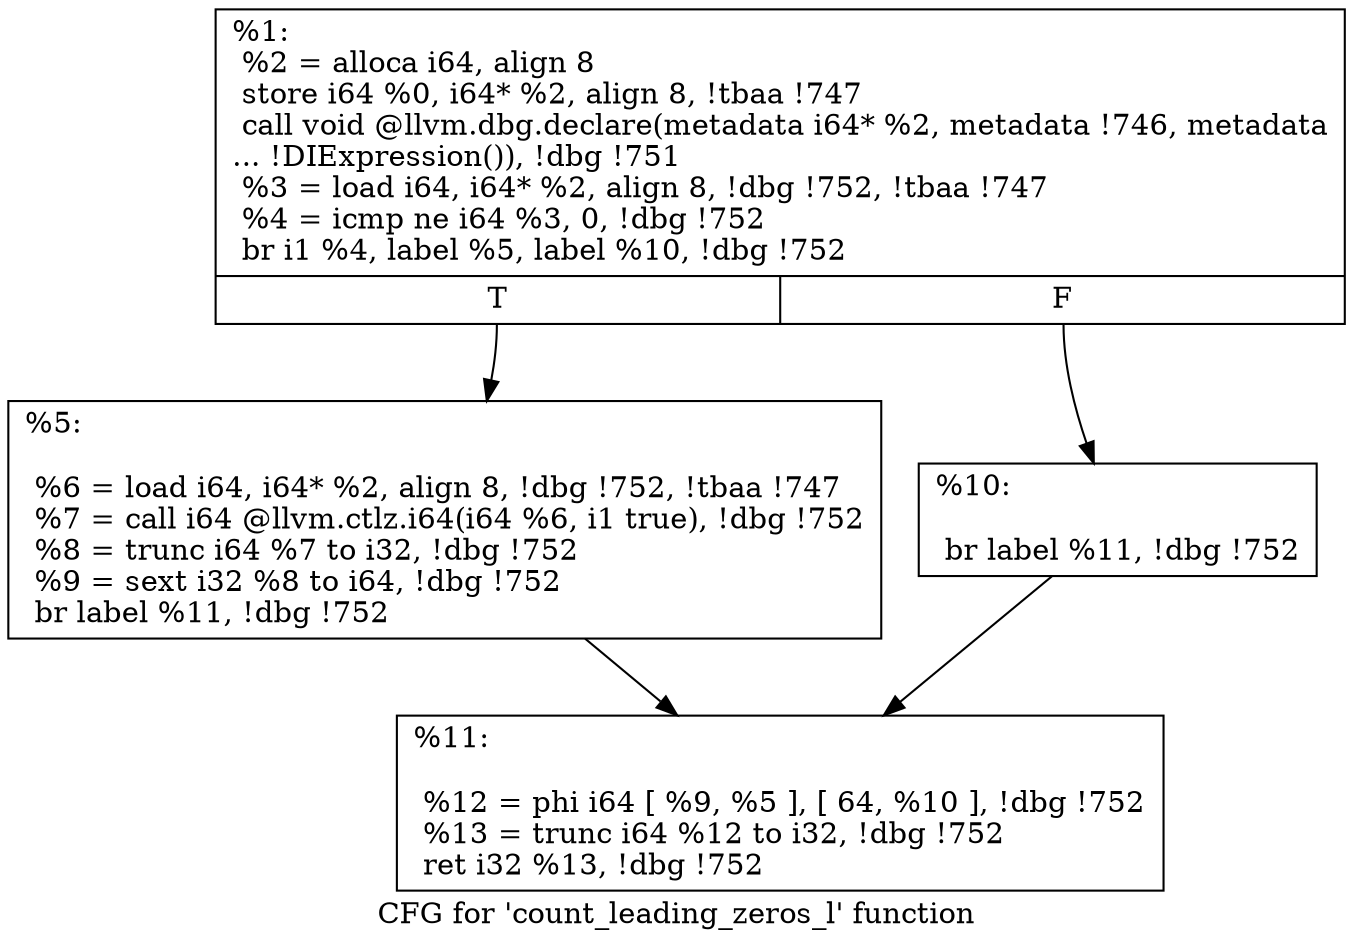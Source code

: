 digraph "CFG for 'count_leading_zeros_l' function" {
	label="CFG for 'count_leading_zeros_l' function";

	Node0x1ef9580 [shape=record,label="{%1:\l  %2 = alloca i64, align 8\l  store i64 %0, i64* %2, align 8, !tbaa !747\l  call void @llvm.dbg.declare(metadata i64* %2, metadata !746, metadata\l... !DIExpression()), !dbg !751\l  %3 = load i64, i64* %2, align 8, !dbg !752, !tbaa !747\l  %4 = icmp ne i64 %3, 0, !dbg !752\l  br i1 %4, label %5, label %10, !dbg !752\l|{<s0>T|<s1>F}}"];
	Node0x1ef9580:s0 -> Node0x1ef9600;
	Node0x1ef9580:s1 -> Node0x1ef9650;
	Node0x1ef9600 [shape=record,label="{%5:\l\l  %6 = load i64, i64* %2, align 8, !dbg !752, !tbaa !747\l  %7 = call i64 @llvm.ctlz.i64(i64 %6, i1 true), !dbg !752\l  %8 = trunc i64 %7 to i32, !dbg !752\l  %9 = sext i32 %8 to i64, !dbg !752\l  br label %11, !dbg !752\l}"];
	Node0x1ef9600 -> Node0x1ef96a0;
	Node0x1ef9650 [shape=record,label="{%10:\l\l  br label %11, !dbg !752\l}"];
	Node0x1ef9650 -> Node0x1ef96a0;
	Node0x1ef96a0 [shape=record,label="{%11:\l\l  %12 = phi i64 [ %9, %5 ], [ 64, %10 ], !dbg !752\l  %13 = trunc i64 %12 to i32, !dbg !752\l  ret i32 %13, !dbg !752\l}"];
}
